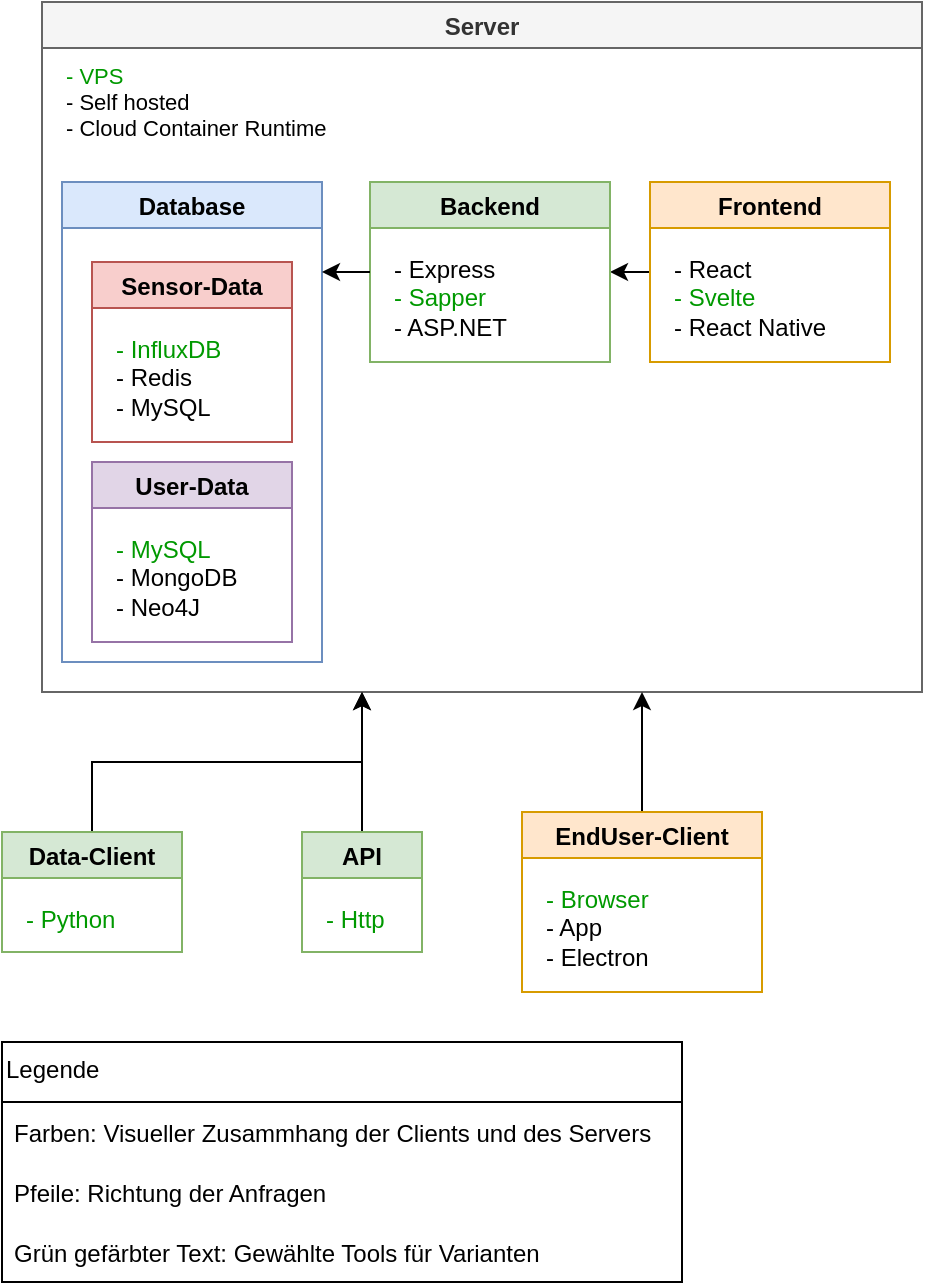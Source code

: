 <mxfile version="15.3.8" type="github">
  <diagram id="8Qg_nIMV9OB8rsXuzSRV" name="Page-1">
    <mxGraphModel dx="1185" dy="1807" grid="1" gridSize="10" guides="1" tooltips="1" connect="1" arrows="1" fold="1" page="1" pageScale="1" pageWidth="827" pageHeight="1169" math="0" shadow="0">
      <root>
        <mxCell id="0" />
        <mxCell id="1" parent="0" />
        <mxCell id="92gVsKrRBEqgrs6ssSv0-2" value="Server" style="swimlane;fillColor=#f5f5f5;strokeColor=#666666;fontColor=#333333;" parent="1" vertex="1">
          <mxGeometry x="170" y="-80" width="440" height="345" as="geometry" />
        </mxCell>
        <mxCell id="92gVsKrRBEqgrs6ssSv0-21" style="edgeStyle=orthogonalEdgeStyle;rounded=0;orthogonalLoop=1;jettySize=auto;html=1;exitX=0;exitY=0.5;exitDx=0;exitDy=0;entryX=1;entryY=0.5;entryDx=0;entryDy=0;" parent="92gVsKrRBEqgrs6ssSv0-2" source="92gVsKrRBEqgrs6ssSv0-12" target="92gVsKrRBEqgrs6ssSv0-9" edge="1">
          <mxGeometry relative="1" as="geometry" />
        </mxCell>
        <mxCell id="92gVsKrRBEqgrs6ssSv0-12" value="Frontend" style="swimlane;fillColor=#ffe6cc;strokeColor=#d79b00;" parent="92gVsKrRBEqgrs6ssSv0-2" vertex="1">
          <mxGeometry x="304" y="90" width="120" height="90" as="geometry" />
        </mxCell>
        <mxCell id="92gVsKrRBEqgrs6ssSv0-13" value="- React&lt;br&gt;&lt;font color=&quot;#009900&quot;&gt;- Svelte&lt;br&gt;&lt;/font&gt;- React Native" style="text;html=1;strokeColor=none;fillColor=none;align=left;verticalAlign=top;whiteSpace=wrap;rounded=0;" parent="92gVsKrRBEqgrs6ssSv0-12" vertex="1">
          <mxGeometry x="10" y="30" width="100" height="50" as="geometry" />
        </mxCell>
        <mxCell id="92gVsKrRBEqgrs6ssSv0-9" value="Backend" style="swimlane;fillColor=#d5e8d4;strokeColor=#82b366;" parent="92gVsKrRBEqgrs6ssSv0-2" vertex="1">
          <mxGeometry x="164" y="90" width="120" height="90" as="geometry" />
        </mxCell>
        <mxCell id="92gVsKrRBEqgrs6ssSv0-10" value="- Express&lt;br&gt;&lt;font color=&quot;#009900&quot;&gt;- Sapper&lt;br&gt;&lt;/font&gt;- ASP.NET" style="text;html=1;strokeColor=none;fillColor=none;align=left;verticalAlign=top;whiteSpace=wrap;rounded=0;" parent="92gVsKrRBEqgrs6ssSv0-9" vertex="1">
          <mxGeometry x="10" y="30" width="100" height="50" as="geometry" />
        </mxCell>
        <mxCell id="92gVsKrRBEqgrs6ssSv0-46" value="&lt;font color=&quot;#009900&quot;&gt;- VPS&amp;nbsp;&lt;br&gt;&lt;/font&gt;- Self hosted&lt;br&gt;- Cloud Container Runtime" style="text;html=1;align=left;verticalAlign=middle;resizable=0;points=[];autosize=1;strokeColor=none;fillColor=none;fontSize=11;" parent="92gVsKrRBEqgrs6ssSv0-2" vertex="1">
          <mxGeometry x="10" y="30" width="150" height="40" as="geometry" />
        </mxCell>
        <mxCell id="Vu7_HCZN-HPVyp-VErGH-6" value="Database" style="swimlane;fillColor=#dae8fc;strokeColor=#6c8ebf;" vertex="1" parent="92gVsKrRBEqgrs6ssSv0-2">
          <mxGeometry x="10" y="90" width="130" height="240" as="geometry" />
        </mxCell>
        <mxCell id="Vu7_HCZN-HPVyp-VErGH-4" value="Sensor-Data" style="swimlane;fillColor=#f8cecc;strokeColor=#b85450;" vertex="1" parent="Vu7_HCZN-HPVyp-VErGH-6">
          <mxGeometry x="15" y="40" width="100" height="90" as="geometry" />
        </mxCell>
        <mxCell id="Vu7_HCZN-HPVyp-VErGH-5" value="&lt;font color=&quot;#009900&quot;&gt;- InfluxDB&lt;br&gt;&lt;/font&gt;- Redis&lt;br&gt;- MySQL" style="text;html=1;strokeColor=none;fillColor=none;align=left;verticalAlign=top;whiteSpace=wrap;rounded=0;" vertex="1" parent="Vu7_HCZN-HPVyp-VErGH-4">
          <mxGeometry x="10" y="30" width="80" height="50" as="geometry" />
        </mxCell>
        <mxCell id="Vu7_HCZN-HPVyp-VErGH-7" value="User-Data" style="swimlane;fillColor=#e1d5e7;strokeColor=#9673a6;" vertex="1" parent="Vu7_HCZN-HPVyp-VErGH-6">
          <mxGeometry x="15" y="140" width="100" height="90" as="geometry" />
        </mxCell>
        <mxCell id="Vu7_HCZN-HPVyp-VErGH-9" value="&lt;font color=&quot;#009900&quot;&gt;- MySQL&lt;br&gt;&lt;/font&gt;- MongoDB&lt;br&gt;- Neo4J" style="text;html=1;strokeColor=none;fillColor=none;align=left;verticalAlign=middle;whiteSpace=wrap;rounded=0;" vertex="1" parent="Vu7_HCZN-HPVyp-VErGH-7">
          <mxGeometry x="10" y="35" width="80" height="45" as="geometry" />
        </mxCell>
        <mxCell id="92gVsKrRBEqgrs6ssSv0-35" style="edgeStyle=orthogonalEdgeStyle;rounded=0;orthogonalLoop=1;jettySize=auto;html=1;exitX=0.5;exitY=0;exitDx=0;exitDy=0;" parent="1" source="92gVsKrRBEqgrs6ssSv0-7" edge="1">
          <mxGeometry relative="1" as="geometry">
            <mxPoint x="330" y="265" as="targetPoint" />
            <Array as="points">
              <mxPoint x="195" y="300" />
              <mxPoint x="330" y="300" />
              <mxPoint x="330" y="265" />
            </Array>
          </mxGeometry>
        </mxCell>
        <mxCell id="92gVsKrRBEqgrs6ssSv0-7" value="Data-Client" style="swimlane;fillColor=#d5e8d4;strokeColor=#82b366;" parent="1" vertex="1">
          <mxGeometry x="150" y="335" width="90" height="60" as="geometry" />
        </mxCell>
        <mxCell id="92gVsKrRBEqgrs6ssSv0-8" value="&lt;font color=&quot;#009900&quot;&gt;- Python&lt;/font&gt;" style="text;html=1;strokeColor=none;fillColor=none;align=left;verticalAlign=top;whiteSpace=wrap;rounded=0;" parent="92gVsKrRBEqgrs6ssSv0-7" vertex="1">
          <mxGeometry x="10" y="30" width="70" height="20" as="geometry" />
        </mxCell>
        <mxCell id="92gVsKrRBEqgrs6ssSv0-39" style="edgeStyle=orthogonalEdgeStyle;rounded=0;orthogonalLoop=1;jettySize=auto;html=1;" parent="1" source="92gVsKrRBEqgrs6ssSv0-23" edge="1">
          <mxGeometry relative="1" as="geometry">
            <mxPoint x="330" y="265" as="targetPoint" />
          </mxGeometry>
        </mxCell>
        <mxCell id="92gVsKrRBEqgrs6ssSv0-23" value="API" style="swimlane;fillColor=#d5e8d4;strokeColor=#82b366;" parent="1" vertex="1">
          <mxGeometry x="300" y="335" width="60" height="60" as="geometry" />
        </mxCell>
        <mxCell id="92gVsKrRBEqgrs6ssSv0-24" value="&lt;font color=&quot;#009900&quot;&gt;- Http&lt;/font&gt;" style="text;html=1;strokeColor=none;fillColor=none;align=left;verticalAlign=top;whiteSpace=wrap;rounded=0;" parent="92gVsKrRBEqgrs6ssSv0-23" vertex="1">
          <mxGeometry x="10" y="30" width="40" height="20" as="geometry" />
        </mxCell>
        <mxCell id="92gVsKrRBEqgrs6ssSv0-38" style="edgeStyle=orthogonalEdgeStyle;rounded=0;orthogonalLoop=1;jettySize=auto;html=1;" parent="1" source="92gVsKrRBEqgrs6ssSv0-25" edge="1">
          <mxGeometry relative="1" as="geometry">
            <mxPoint x="470" y="265" as="targetPoint" />
          </mxGeometry>
        </mxCell>
        <mxCell id="92gVsKrRBEqgrs6ssSv0-25" value="EndUser-Client" style="swimlane;fillColor=#ffe6cc;strokeColor=#d79b00;" parent="1" vertex="1">
          <mxGeometry x="410" y="325" width="120" height="90" as="geometry" />
        </mxCell>
        <mxCell id="92gVsKrRBEqgrs6ssSv0-26" value="&lt;font color=&quot;#009900&quot;&gt;- Browser&lt;br&gt;&lt;/font&gt;- App&lt;br&gt;- Electron" style="text;html=1;strokeColor=none;fillColor=none;align=left;verticalAlign=top;whiteSpace=wrap;rounded=0;" parent="92gVsKrRBEqgrs6ssSv0-25" vertex="1">
          <mxGeometry x="10" y="30" width="100" height="50" as="geometry" />
        </mxCell>
        <mxCell id="92gVsKrRBEqgrs6ssSv0-41" value="Legende" style="swimlane;fontStyle=0;childLayout=stackLayout;horizontal=1;startSize=30;horizontalStack=0;resizeParent=1;resizeParentMax=0;resizeLast=0;collapsible=1;marginBottom=0;labelBackgroundColor=none;fillColor=none;align=left;verticalAlign=top;" parent="1" vertex="1">
          <mxGeometry x="150" y="440" width="340" height="120" as="geometry" />
        </mxCell>
        <mxCell id="92gVsKrRBEqgrs6ssSv0-42" value="Farben: Visueller Zusammhang der Clients und des Servers" style="text;strokeColor=none;fillColor=none;align=left;verticalAlign=middle;spacingLeft=4;spacingRight=4;overflow=hidden;points=[[0,0.5],[1,0.5]];portConstraint=eastwest;rotatable=0;" parent="92gVsKrRBEqgrs6ssSv0-41" vertex="1">
          <mxGeometry y="30" width="340" height="30" as="geometry" />
        </mxCell>
        <mxCell id="92gVsKrRBEqgrs6ssSv0-43" value="Pfeile: Richtung der Anfragen" style="text;strokeColor=none;fillColor=none;align=left;verticalAlign=middle;spacingLeft=4;spacingRight=4;overflow=hidden;points=[[0,0.5],[1,0.5]];portConstraint=eastwest;rotatable=0;" parent="92gVsKrRBEqgrs6ssSv0-41" vertex="1">
          <mxGeometry y="60" width="340" height="30" as="geometry" />
        </mxCell>
        <mxCell id="92gVsKrRBEqgrs6ssSv0-44" value="Grün gefärbter Text: Gewählte Tools für Varianten" style="text;strokeColor=none;fillColor=none;align=left;verticalAlign=middle;spacingLeft=4;spacingRight=4;overflow=hidden;points=[[0,0.5],[1,0.5]];portConstraint=eastwest;rotatable=0;" parent="92gVsKrRBEqgrs6ssSv0-41" vertex="1">
          <mxGeometry y="90" width="340" height="30" as="geometry" />
        </mxCell>
        <mxCell id="Vu7_HCZN-HPVyp-VErGH-12" style="edgeStyle=orthogonalEdgeStyle;rounded=0;orthogonalLoop=1;jettySize=auto;html=1;exitX=0;exitY=0.5;exitDx=0;exitDy=0;" edge="1" parent="1" source="92gVsKrRBEqgrs6ssSv0-9">
          <mxGeometry relative="1" as="geometry">
            <mxPoint x="310" y="54.667" as="targetPoint" />
          </mxGeometry>
        </mxCell>
      </root>
    </mxGraphModel>
  </diagram>
</mxfile>
